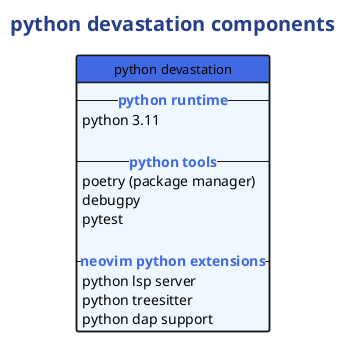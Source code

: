 @startuml python devastation architecture

' color definitions - royal blue theme
!define ROYAL_BLUE #4169E1
!define LIGHT_BLUE #F0F8FF
!define DARK_BLUE #27408B

' global style
skinparam {
  FontName "Meslo Nerd Font"
  FontColor #333333
  BorderColor ROYAL_BLUE
  ArrowColor ROYAL_BLUE
  BackgroundColor white
  shadowing false
}

' class styling
skinparam class {
  BorderThickness 1.5
  FontSize 13
  BackgroundColor LIGHT_BLUE
  HeaderBackgroundColor ROYAL_BLUE
  HeaderFontColor white
  HeaderFontSize 16
}

' title styling
skinparam title {
  FontSize 20
  FontColor DARK_BLUE
  FontStyle bold
  BorderColor white
}

title python devastation components

hide circle
hide stereotypes

class "python devastation" as PyDev {
  -- <color:ROYAL_BLUE><b>python runtime</b></color> --
  python 3.11
  
  -- <color:ROYAL_BLUE><b>python tools</b></color> --
  poetry (package manager)
  debugpy
  pytest
  
  -- <color:ROYAL_BLUE><b>neovim python extensions</b></color> --
  python lsp server
  python treesitter
  python dap support
}

@enduml
